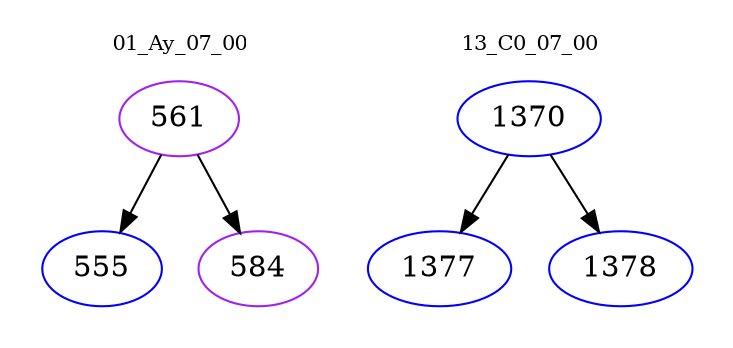 digraph{
subgraph cluster_0 {
color = white
label = "01_Ay_07_00";
fontsize=10;
T0_561 [label="561", color="purple"]
T0_561 -> T0_555 [color="black"]
T0_555 [label="555", color="blue"]
T0_561 -> T0_584 [color="black"]
T0_584 [label="584", color="purple"]
}
subgraph cluster_1 {
color = white
label = "13_C0_07_00";
fontsize=10;
T1_1370 [label="1370", color="blue"]
T1_1370 -> T1_1377 [color="black"]
T1_1377 [label="1377", color="blue"]
T1_1370 -> T1_1378 [color="black"]
T1_1378 [label="1378", color="blue"]
}
}
